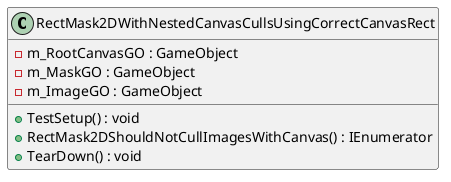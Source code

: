 @startuml
class RectMask2DWithNestedCanvasCullsUsingCorrectCanvasRect {
    - m_RootCanvasGO : GameObject
    - m_MaskGO : GameObject
    - m_ImageGO : GameObject
    + TestSetup() : void
    + RectMask2DShouldNotCullImagesWithCanvas() : IEnumerator
    + TearDown() : void
}
@enduml
